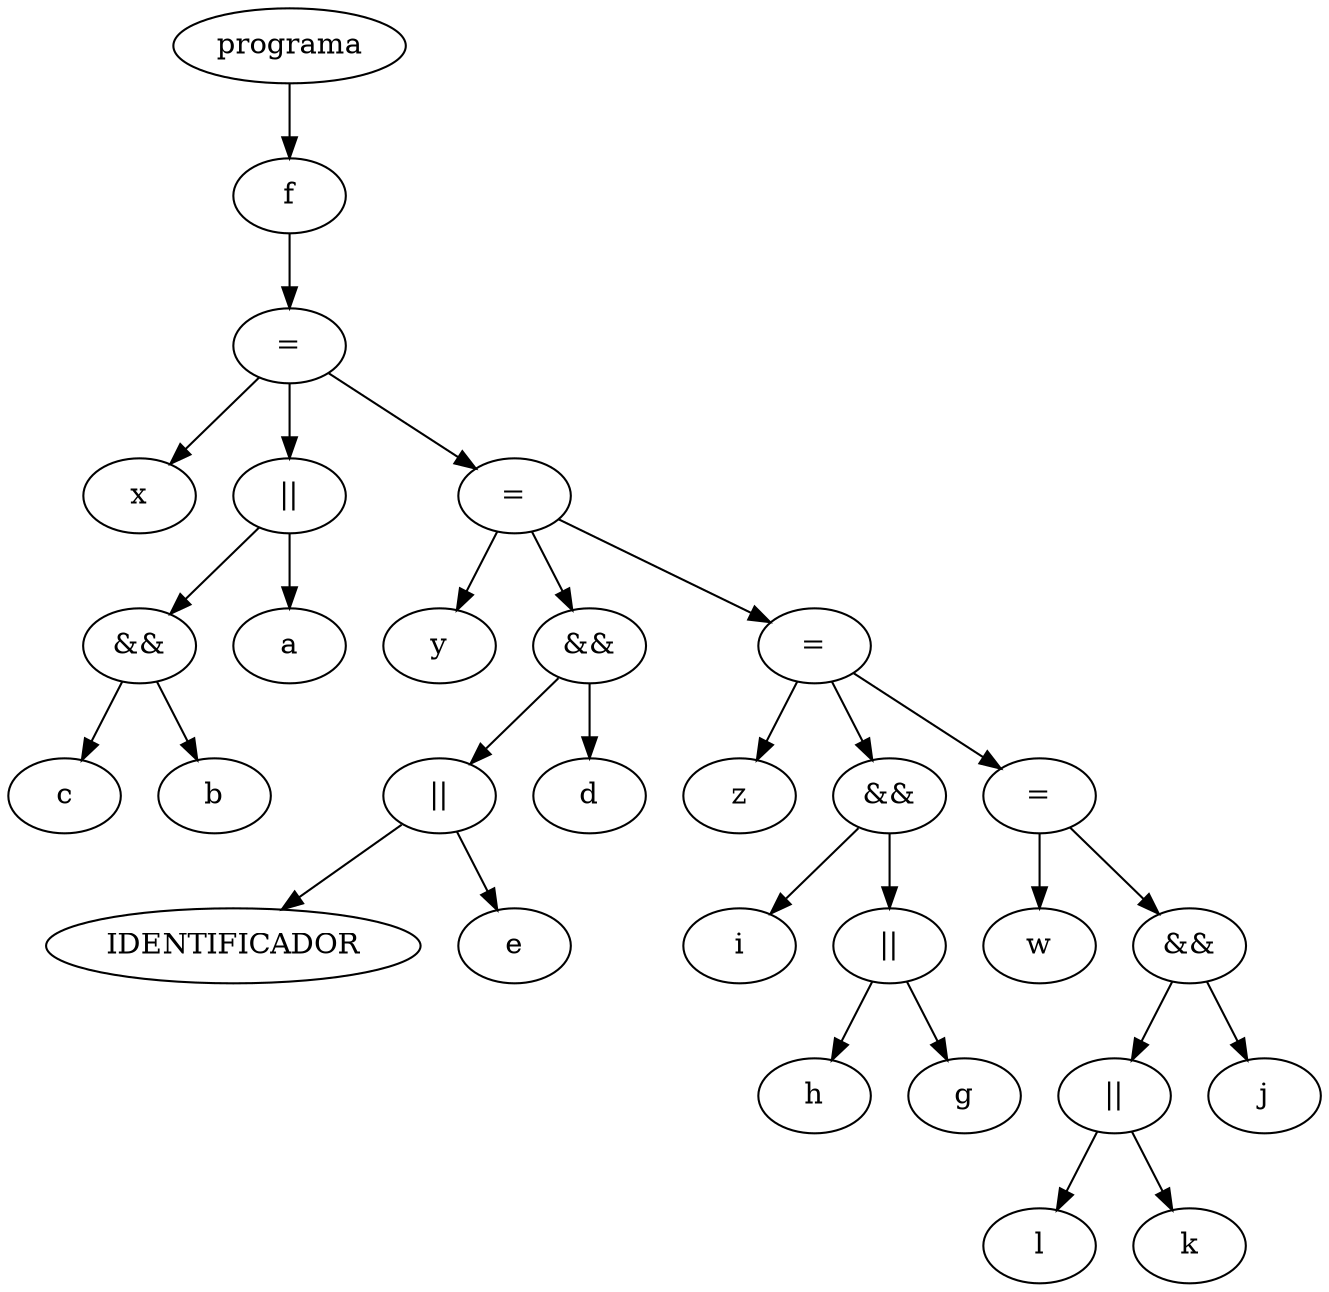 digraph G {
node_0x11a53d0 [label="programa"]
node_0x11a5380 [label="f"]
node_0x11a53d0 -> node_0x11a5380
node_0x11a4790 [label="="]
node_0x11a5380 -> node_0x11a4790
node_0x11a4480 [label="x"]
node_0x11a4790 -> node_0x11a4480
node_0x11a4570 [label="||"]
node_0x11a4790 -> node_0x11a4570
node_0x11a4660 [label="&&"]
node_0x11a4570 -> node_0x11a4660
node_0x11a4700 [label="c"]
node_0x11a4660 -> node_0x11a4700
node_0x11a4610 [label="b"]
node_0x11a4660 -> node_0x11a4610
node_0x11a4520 [label="a"]
node_0x11a4570 -> node_0x11a4520
node_0x11a4b10 [label="="]
node_0x11a4790 -> node_0x11a4b10
node_0x11a4850 [label="y"]
node_0x11a4b10 -> node_0x11a4850
node_0x11a4940 [label="&&"]
node_0x11a4b10 -> node_0x11a4940
node_0x11a4a30 [label="||"]
node_0x11a4940 -> node_0x11a4a30
node_0x11a4a80 [label="IDENTIFICADOR"]
node_0x11a4a30 -> node_0x11a4a80
node_0x11a49e0 [label="e"]
node_0x11a4a30 -> node_0x11a49e0
node_0x11a48f0 [label="d"]
node_0x11a4940 -> node_0x11a48f0
node_0x11a4ec0 [label="="]
node_0x11a4b10 -> node_0x11a4ec0
node_0x11a4bd0 [label="z"]
node_0x11a4ec0 -> node_0x11a4bd0
node_0x11a4dd0 [label="&&"]
node_0x11a4ec0 -> node_0x11a4dd0
node_0x11a4e70 [label="i"]
node_0x11a4dd0 -> node_0x11a4e70
node_0x11a4cc0 [label="||"]
node_0x11a4dd0 -> node_0x11a4cc0
node_0x11a4d60 [label="h"]
node_0x11a4cc0 -> node_0x11a4d60
node_0x11a4c70 [label="g"]
node_0x11a4cc0 -> node_0x11a4c70
node_0x11a52b0 [label="="]
node_0x11a4ec0 -> node_0x11a52b0
node_0x11a4fa0 [label="w"]
node_0x11a52b0 -> node_0x11a4fa0
node_0x11a5090 [label="&&"]
node_0x11a52b0 -> node_0x11a5090
node_0x11a5180 [label="||"]
node_0x11a5090 -> node_0x11a5180
node_0x11a5220 [label="l"]
node_0x11a5180 -> node_0x11a5220
node_0x11a5130 [label="k"]
node_0x11a5180 -> node_0x11a5130
node_0x11a5040 [label="j"]
node_0x11a5090 -> node_0x11a5040
}
